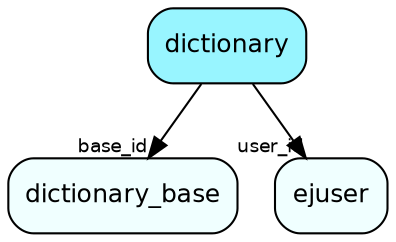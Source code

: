 digraph dictionary  {
node [shape = box style="rounded, filled" fontname = "Helvetica" fontsize = "12" ]
edge [fontname = "Helvetica" fontsize = "9"]

dictionary[fillcolor = "cadetblue1"]
dictionary_base[fillcolor = "azure1"]
ejuser[fillcolor = "azure1"]
dictionary -> dictionary_base [headlabel = "base_id"]
dictionary -> ejuser [headlabel = "user_id"]
}
